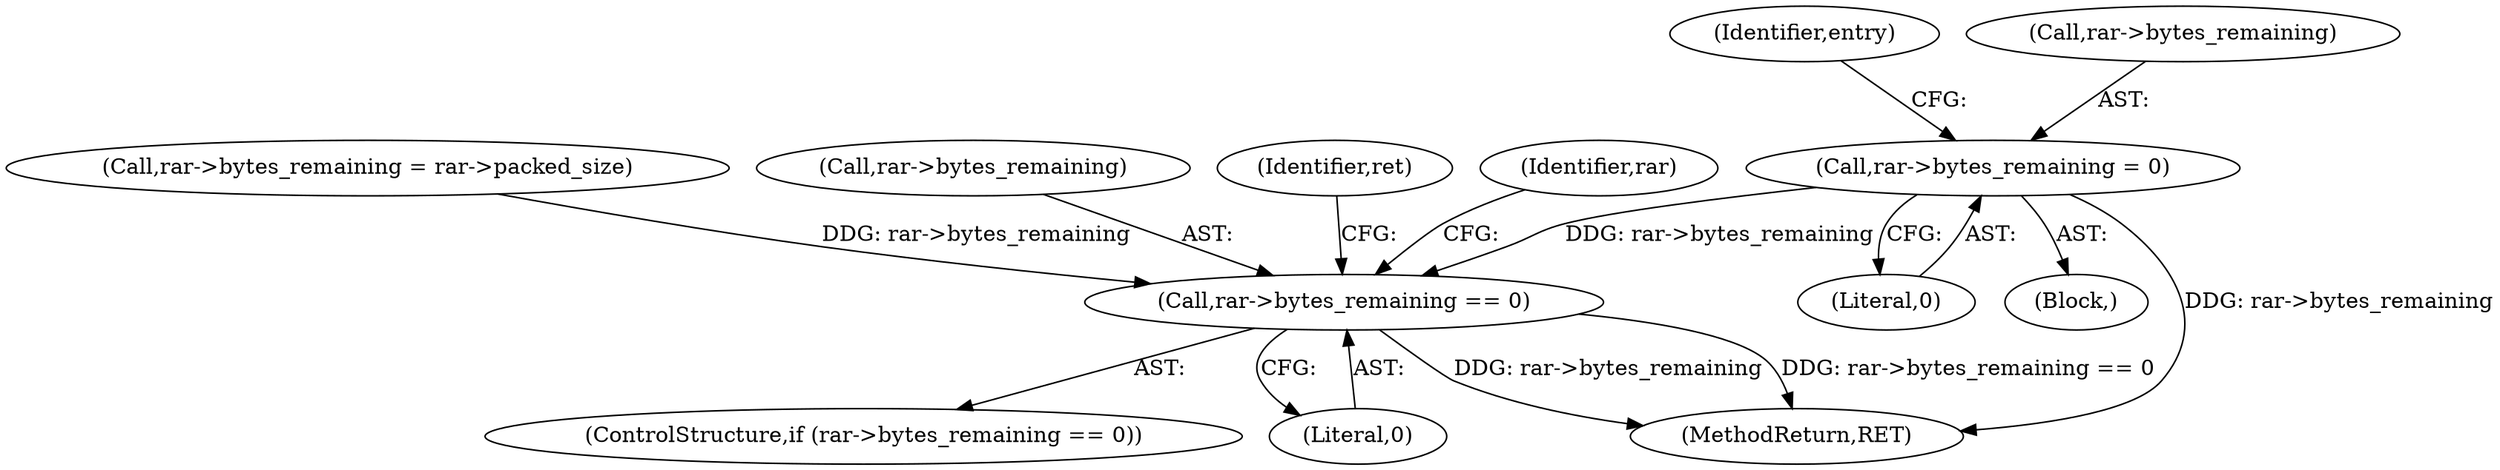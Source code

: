 digraph "0_libarchive_5562545b5562f6d12a4ef991fae158bf4ccf92b6@API" {
"1001702" [label="(Call,rar->bytes_remaining = 0)"];
"1001729" [label="(Call,rar->bytes_remaining == 0)"];
"1001728" [label="(ControlStructure,if (rar->bytes_remaining == 0))"];
"1001702" [label="(Call,rar->bytes_remaining = 0)"];
"1000568" [label="(Call,rar->bytes_remaining = rar->packed_size)"];
"1001730" [label="(Call,rar->bytes_remaining)"];
"1001708" [label="(Identifier,entry)"];
"1001706" [label="(Literal,0)"];
"1001701" [label="(Block,)"];
"1001733" [label="(Literal,0)"];
"1001741" [label="(MethodReturn,RET)"];
"1001740" [label="(Identifier,ret)"];
"1001736" [label="(Identifier,rar)"];
"1001729" [label="(Call,rar->bytes_remaining == 0)"];
"1001703" [label="(Call,rar->bytes_remaining)"];
"1001702" -> "1001701"  [label="AST: "];
"1001702" -> "1001706"  [label="CFG: "];
"1001703" -> "1001702"  [label="AST: "];
"1001706" -> "1001702"  [label="AST: "];
"1001708" -> "1001702"  [label="CFG: "];
"1001702" -> "1001741"  [label="DDG: rar->bytes_remaining"];
"1001702" -> "1001729"  [label="DDG: rar->bytes_remaining"];
"1001729" -> "1001728"  [label="AST: "];
"1001729" -> "1001733"  [label="CFG: "];
"1001730" -> "1001729"  [label="AST: "];
"1001733" -> "1001729"  [label="AST: "];
"1001736" -> "1001729"  [label="CFG: "];
"1001740" -> "1001729"  [label="CFG: "];
"1001729" -> "1001741"  [label="DDG: rar->bytes_remaining"];
"1001729" -> "1001741"  [label="DDG: rar->bytes_remaining == 0"];
"1000568" -> "1001729"  [label="DDG: rar->bytes_remaining"];
}
